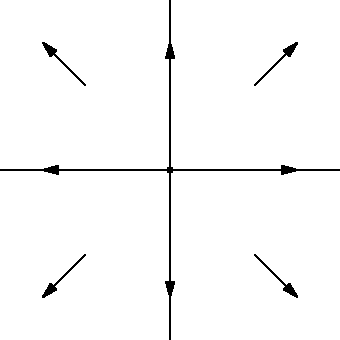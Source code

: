 size(6cm,6cm,IgnoreAspect);
import graph;

dot((-4,0));

draw((-4,-2)--(-4,2));
draw((-6,0)--(-2,0));

draw((-5,1)--(-5.5,1.5),Arrow);
draw((-5,-1)--(-5.5,-1.5),Arrow);
draw((-3,-1)--(-2.5,-1.5),Arrow);
draw((-3,1)--(-2.5,1.5),Arrow);

draw((-4,1)--(-4,1.5),Arrow);
draw((-4,-1)--(-4,-1.5),Arrow);
draw((-5,0)--(-5.5,0),Arrow);
draw((-3,0)--(-2.5,0),Arrow);

